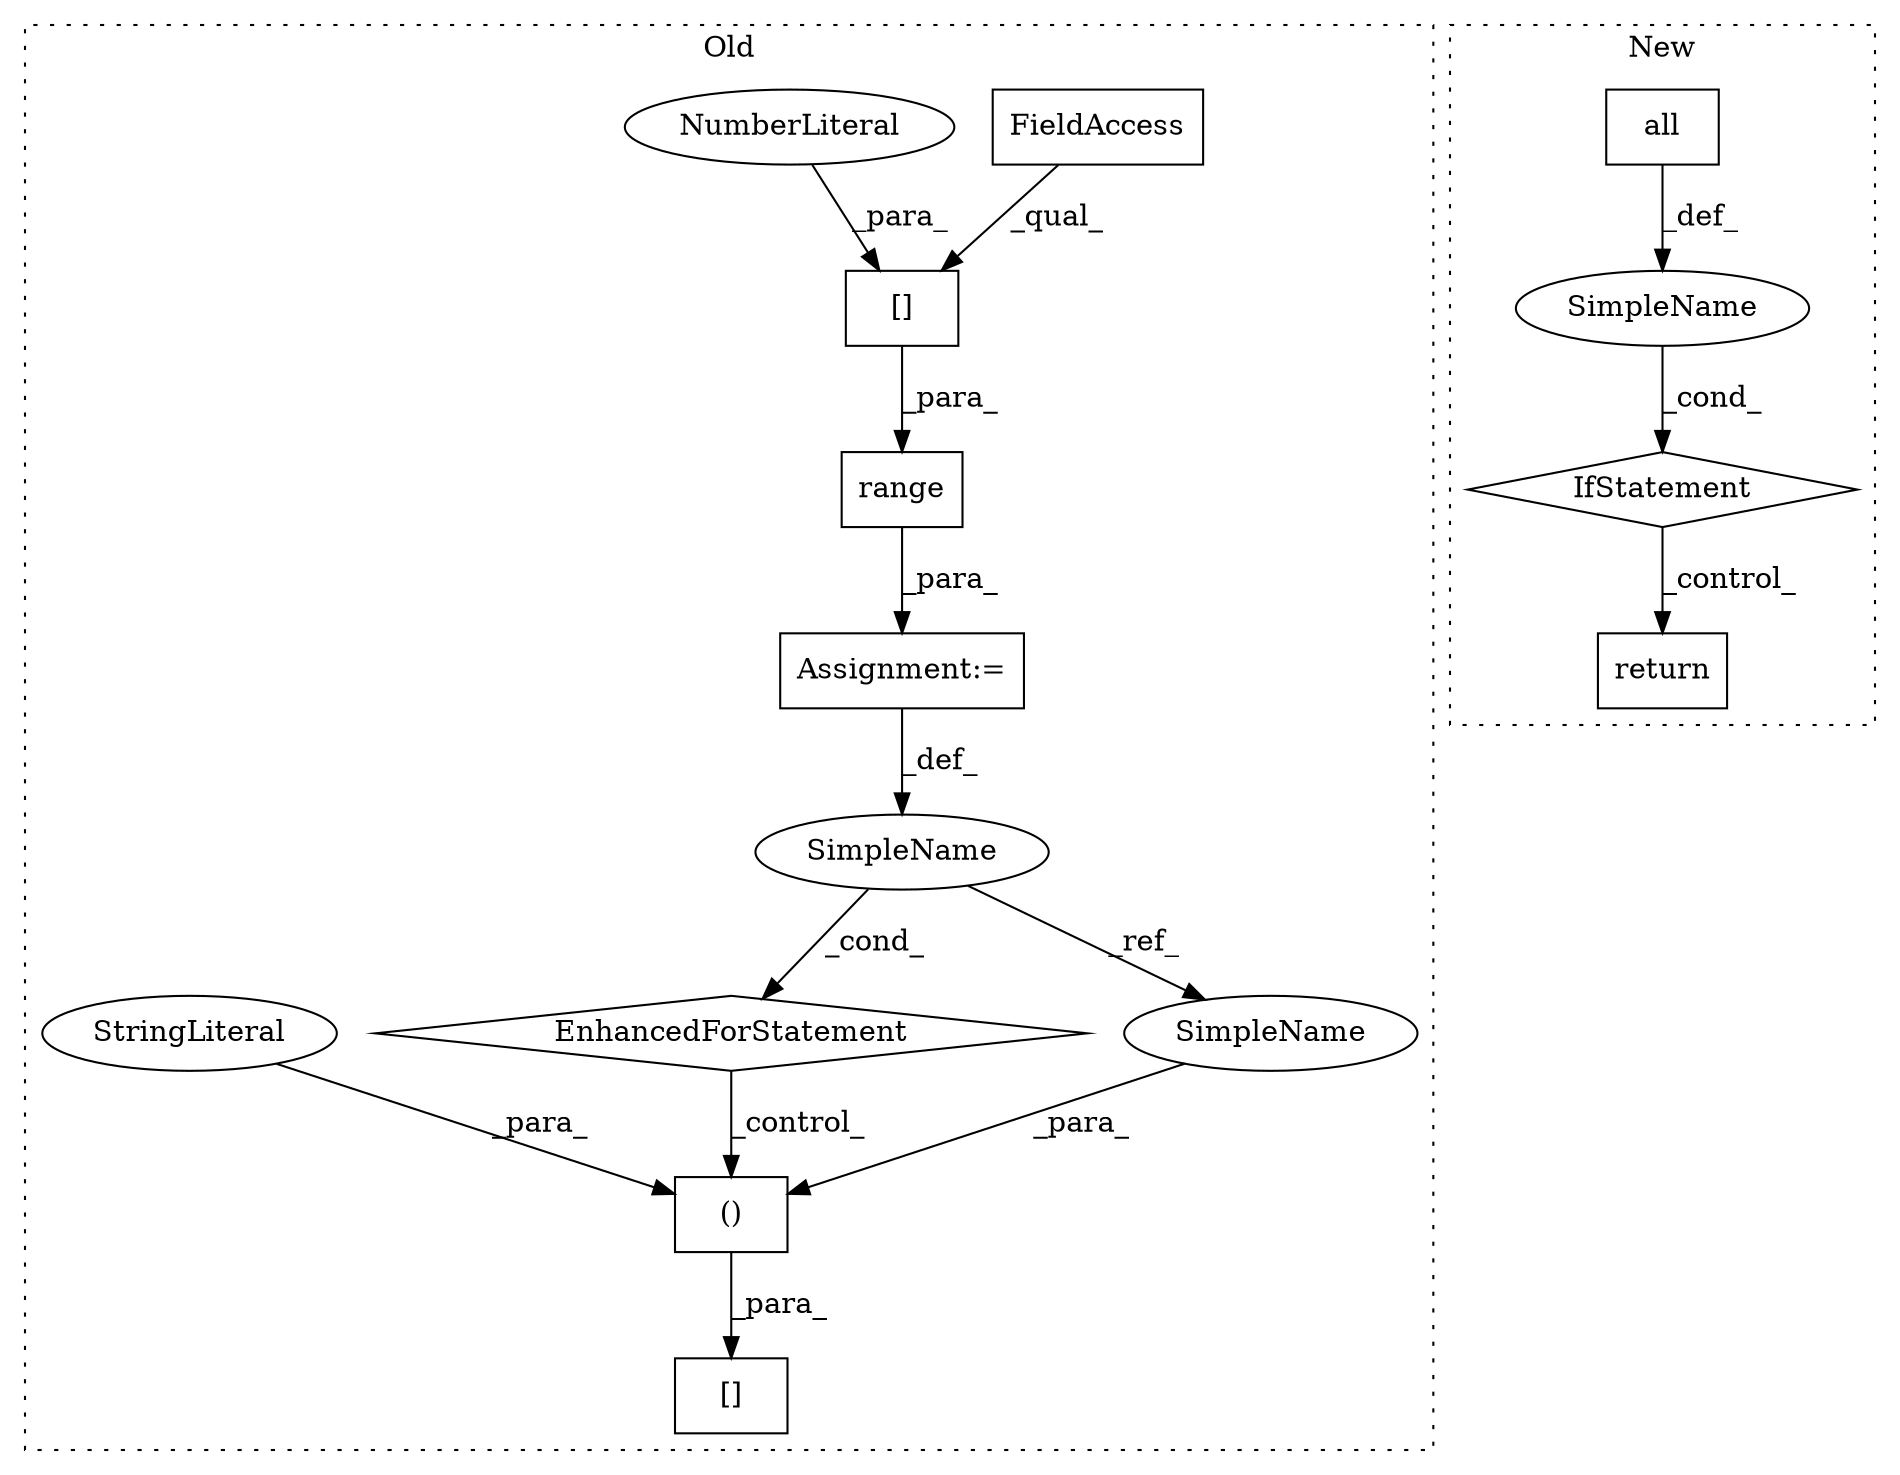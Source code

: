 digraph G {
subgraph cluster0 {
1 [label="range" a="32" s="7466,7482" l="6,1" shape="box"];
3 [label="Assignment:=" a="7" s="7405,7483" l="53,2" shape="box"];
4 [label="EnhancedForStatement" a="70" s="7405,7483" l="53,2" shape="diamond"];
5 [label="[]" a="2" s="7536,7581" l="15,2" shape="box"];
9 [label="()" a="106" s="7551" l="30" shape="box"];
10 [label="[]" a="2" s="7472,7481" l="8,1" shape="box"];
11 [label="FieldAccess" a="22" s="7472" l="7" shape="box"];
12 [label="NumberLiteral" a="34" s="7480" l="1" shape="ellipse"];
13 [label="SimpleName" a="42" s="7462" l="1" shape="ellipse"];
14 [label="StringLiteral" a="45" s="7551" l="16" shape="ellipse"];
15 [label="SimpleName" a="42" s="7580" l="1" shape="ellipse"];
label = "Old";
style="dotted";
}
subgraph cluster1 {
2 [label="all" a="32" s="7243,7293" l="4,1" shape="box"];
6 [label="IfStatement" a="25" s="7229,7295" l="4,2" shape="diamond"];
7 [label="SimpleName" a="42" s="" l="" shape="ellipse"];
8 [label="return" a="41" s="7305" l="7" shape="box"];
label = "New";
style="dotted";
}
1 -> 3 [label="_para_"];
2 -> 7 [label="_def_"];
3 -> 13 [label="_def_"];
4 -> 9 [label="_control_"];
6 -> 8 [label="_control_"];
7 -> 6 [label="_cond_"];
9 -> 5 [label="_para_"];
10 -> 1 [label="_para_"];
11 -> 10 [label="_qual_"];
12 -> 10 [label="_para_"];
13 -> 15 [label="_ref_"];
13 -> 4 [label="_cond_"];
14 -> 9 [label="_para_"];
15 -> 9 [label="_para_"];
}